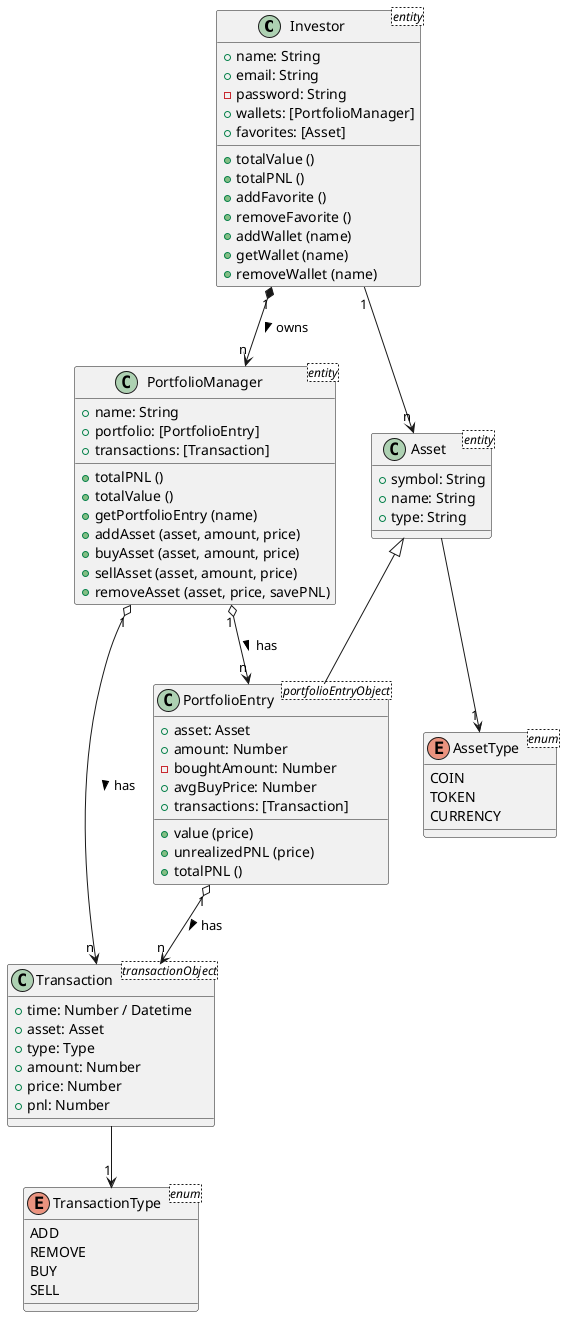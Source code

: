 @startuml ClassDiagram

class Investor <entity>{
    + name: String
    + email: String
    - password: String
    + wallets: [PortfolioManager]
    + favorites: [Asset]
    + totalValue ()
    + totalPNL ()
    + addFavorite ()
    + removeFavorite ()
    + addWallet (name)
    + getWallet (name)
    + removeWallet (name)
}

class PortfolioManager <entity> {
    + name: String
    + portfolio: [PortfolioEntry]
    + transactions: [Transaction]
    + totalPNL ()
    + totalValue ()
    + getPortfolioEntry (name)
    + addAsset (asset, amount, price)
    + buyAsset (asset, amount, price)
    + sellAsset (asset, amount, price)
    + removeAsset (asset, price, savePNL)
}

class Asset <entity> {
    + symbol: String
    + name: String
    + type: String
}

class PortfolioEntry <portfolioEntryObject> {
    + asset: Asset
    + amount: Number
    - boughtAmount: Number
    + avgBuyPrice: Number
    + transactions: [Transaction]
    + value (price)
    + unrealizedPNL (price)
    + totalPNL ()
}

class Transaction <transactionObject> {
    + time: Number / Datetime
    + asset: Asset
    + type: Type
    + amount: Number
    + price: Number
    + pnl: Number
}

enum AssetType <enum> {
    COIN
    TOKEN
    CURRENCY
}

enum TransactionType <enum> {
    ADD
    REMOVE
    BUY
    SELL
}

PortfolioManager "n" <-UP-* "1" Investor: owns <
Asset <|-- PortfolioEntry
PortfolioEntry "1" o--> "n" Transaction: has >
PortfolioManager "1" o--> "n" Transaction: has >
PortfolioManager "1" o--> "n" PortfolioEntry: has >
Asset  --> "1" AssetType
Transaction --> "1" TransactionType
Investor "1" --> "n" Asset

@enduml